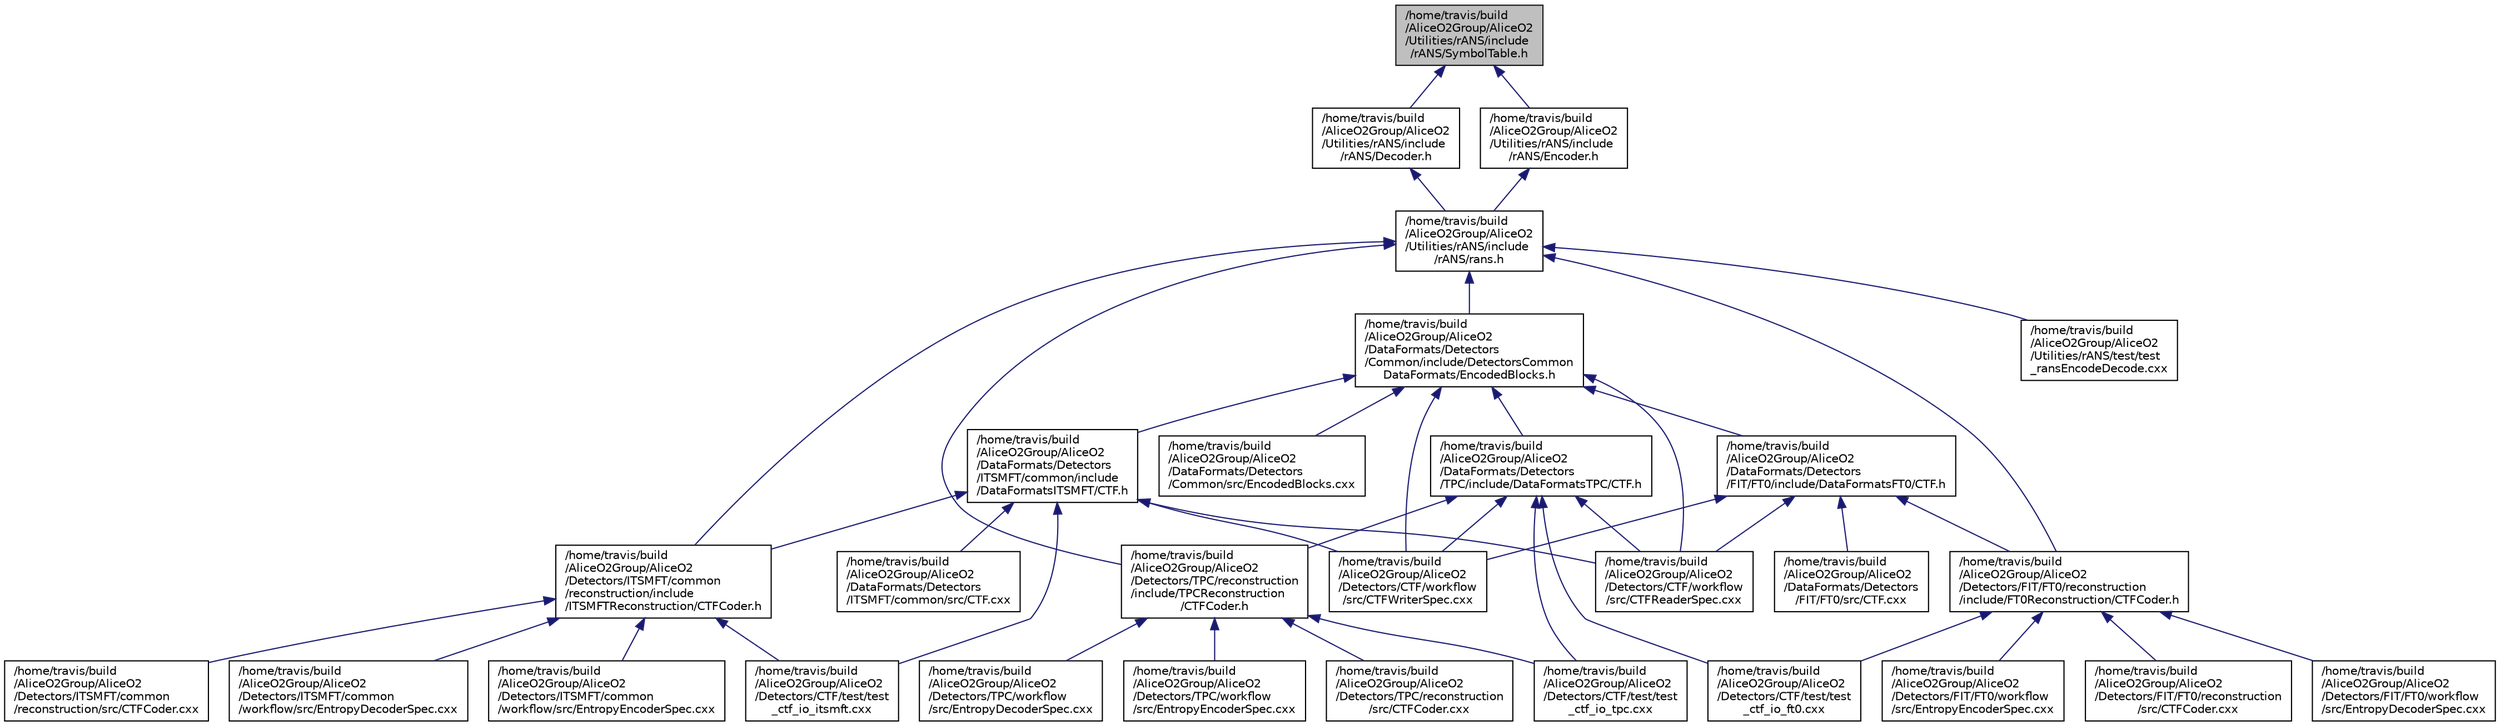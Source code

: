 digraph "/home/travis/build/AliceO2Group/AliceO2/Utilities/rANS/include/rANS/SymbolTable.h"
{
 // INTERACTIVE_SVG=YES
  bgcolor="transparent";
  edge [fontname="Helvetica",fontsize="10",labelfontname="Helvetica",labelfontsize="10"];
  node [fontname="Helvetica",fontsize="10",shape=record];
  Node14 [label="/home/travis/build\l/AliceO2Group/AliceO2\l/Utilities/rANS/include\l/rANS/SymbolTable.h",height=0.2,width=0.4,color="black", fillcolor="grey75", style="filled", fontcolor="black"];
  Node14 -> Node15 [dir="back",color="midnightblue",fontsize="10",style="solid",fontname="Helvetica"];
  Node15 [label="/home/travis/build\l/AliceO2Group/AliceO2\l/Utilities/rANS/include\l/rANS/Decoder.h",height=0.2,width=0.4,color="black",URL="$dc/d62/Utilities_2rANS_2include_2rANS_2Decoder_8h.html"];
  Node15 -> Node16 [dir="back",color="midnightblue",fontsize="10",style="solid",fontname="Helvetica"];
  Node16 [label="/home/travis/build\l/AliceO2Group/AliceO2\l/Utilities/rANS/include\l/rANS/rans.h",height=0.2,width=0.4,color="black",URL="$d4/de7/rans_8h.html",tooltip="header for public api "];
  Node16 -> Node17 [dir="back",color="midnightblue",fontsize="10",style="solid",fontname="Helvetica"];
  Node17 [label="/home/travis/build\l/AliceO2Group/AliceO2\l/DataFormats/Detectors\l/Common/include/DetectorsCommon\lDataFormats/EncodedBlocks.h",height=0.2,width=0.4,color="black",URL="$da/d91/EncodedBlocks_8h.html"];
  Node17 -> Node18 [dir="back",color="midnightblue",fontsize="10",style="solid",fontname="Helvetica"];
  Node18 [label="/home/travis/build\l/AliceO2Group/AliceO2\l/DataFormats/Detectors\l/Common/src/EncodedBlocks.cxx",height=0.2,width=0.4,color="black",URL="$d2/dd6/EncodedBlocks_8cxx.html"];
  Node17 -> Node19 [dir="back",color="midnightblue",fontsize="10",style="solid",fontname="Helvetica"];
  Node19 [label="/home/travis/build\l/AliceO2Group/AliceO2\l/DataFormats/Detectors\l/FIT/FT0/include/DataFormatsFT0/CTF.h",height=0.2,width=0.4,color="black",URL="$d1/d77/FIT_2FT0_2include_2DataFormatsFT0_2CTF_8h.html"];
  Node19 -> Node20 [dir="back",color="midnightblue",fontsize="10",style="solid",fontname="Helvetica"];
  Node20 [label="/home/travis/build\l/AliceO2Group/AliceO2\l/DataFormats/Detectors\l/FIT/FT0/src/CTF.cxx",height=0.2,width=0.4,color="black",URL="$da/dfa/FIT_2FT0_2src_2CTF_8cxx.html"];
  Node19 -> Node21 [dir="back",color="midnightblue",fontsize="10",style="solid",fontname="Helvetica"];
  Node21 [label="/home/travis/build\l/AliceO2Group/AliceO2\l/Detectors/CTF/workflow\l/src/CTFReaderSpec.cxx",height=0.2,width=0.4,color="black",URL="$d8/d12/CTFReaderSpec_8cxx.html"];
  Node19 -> Node22 [dir="back",color="midnightblue",fontsize="10",style="solid",fontname="Helvetica"];
  Node22 [label="/home/travis/build\l/AliceO2Group/AliceO2\l/Detectors/CTF/workflow\l/src/CTFWriterSpec.cxx",height=0.2,width=0.4,color="black",URL="$d4/dd7/CTFWriterSpec_8cxx.html"];
  Node19 -> Node23 [dir="back",color="midnightblue",fontsize="10",style="solid",fontname="Helvetica"];
  Node23 [label="/home/travis/build\l/AliceO2Group/AliceO2\l/Detectors/FIT/FT0/reconstruction\l/include/FT0Reconstruction/CTFCoder.h",height=0.2,width=0.4,color="black",URL="$da/ddf/FIT_2FT0_2reconstruction_2include_2FT0Reconstruction_2CTFCoder_8h.html"];
  Node23 -> Node24 [dir="back",color="midnightblue",fontsize="10",style="solid",fontname="Helvetica"];
  Node24 [label="/home/travis/build\l/AliceO2Group/AliceO2\l/Detectors/CTF/test/test\l_ctf_io_ft0.cxx",height=0.2,width=0.4,color="black",URL="$d3/d53/test__ctf__io__ft0_8cxx.html"];
  Node23 -> Node25 [dir="back",color="midnightblue",fontsize="10",style="solid",fontname="Helvetica"];
  Node25 [label="/home/travis/build\l/AliceO2Group/AliceO2\l/Detectors/FIT/FT0/reconstruction\l/src/CTFCoder.cxx",height=0.2,width=0.4,color="black",URL="$d7/d9d/FIT_2FT0_2reconstruction_2src_2CTFCoder_8cxx.html"];
  Node23 -> Node26 [dir="back",color="midnightblue",fontsize="10",style="solid",fontname="Helvetica"];
  Node26 [label="/home/travis/build\l/AliceO2Group/AliceO2\l/Detectors/FIT/FT0/workflow\l/src/EntropyDecoderSpec.cxx",height=0.2,width=0.4,color="black",URL="$d5/de7/FIT_2FT0_2workflow_2src_2EntropyDecoderSpec_8cxx.html"];
  Node23 -> Node27 [dir="back",color="midnightblue",fontsize="10",style="solid",fontname="Helvetica"];
  Node27 [label="/home/travis/build\l/AliceO2Group/AliceO2\l/Detectors/FIT/FT0/workflow\l/src/EntropyEncoderSpec.cxx",height=0.2,width=0.4,color="black",URL="$de/db3/FIT_2FT0_2workflow_2src_2EntropyEncoderSpec_8cxx.html"];
  Node17 -> Node28 [dir="back",color="midnightblue",fontsize="10",style="solid",fontname="Helvetica"];
  Node28 [label="/home/travis/build\l/AliceO2Group/AliceO2\l/DataFormats/Detectors\l/ITSMFT/common/include\l/DataFormatsITSMFT/CTF.h",height=0.2,width=0.4,color="black",URL="$dc/d8e/ITSMFT_2common_2include_2DataFormatsITSMFT_2CTF_8h.html"];
  Node28 -> Node29 [dir="back",color="midnightblue",fontsize="10",style="solid",fontname="Helvetica"];
  Node29 [label="/home/travis/build\l/AliceO2Group/AliceO2\l/DataFormats/Detectors\l/ITSMFT/common/src/CTF.cxx",height=0.2,width=0.4,color="black",URL="$d0/d9d/ITSMFT_2common_2src_2CTF_8cxx.html"];
  Node28 -> Node30 [dir="back",color="midnightblue",fontsize="10",style="solid",fontname="Helvetica"];
  Node30 [label="/home/travis/build\l/AliceO2Group/AliceO2\l/Detectors/CTF/test/test\l_ctf_io_itsmft.cxx",height=0.2,width=0.4,color="black",URL="$db/db0/test__ctf__io__itsmft_8cxx.html"];
  Node28 -> Node21 [dir="back",color="midnightblue",fontsize="10",style="solid",fontname="Helvetica"];
  Node28 -> Node22 [dir="back",color="midnightblue",fontsize="10",style="solid",fontname="Helvetica"];
  Node28 -> Node31 [dir="back",color="midnightblue",fontsize="10",style="solid",fontname="Helvetica"];
  Node31 [label="/home/travis/build\l/AliceO2Group/AliceO2\l/Detectors/ITSMFT/common\l/reconstruction/include\l/ITSMFTReconstruction/CTFCoder.h",height=0.2,width=0.4,color="black",URL="$d4/d81/ITSMFT_2common_2reconstruction_2include_2ITSMFTReconstruction_2CTFCoder_8h.html"];
  Node31 -> Node30 [dir="back",color="midnightblue",fontsize="10",style="solid",fontname="Helvetica"];
  Node31 -> Node32 [dir="back",color="midnightblue",fontsize="10",style="solid",fontname="Helvetica"];
  Node32 [label="/home/travis/build\l/AliceO2Group/AliceO2\l/Detectors/ITSMFT/common\l/reconstruction/src/CTFCoder.cxx",height=0.2,width=0.4,color="black",URL="$d0/d07/ITSMFT_2common_2reconstruction_2src_2CTFCoder_8cxx.html"];
  Node31 -> Node33 [dir="back",color="midnightblue",fontsize="10",style="solid",fontname="Helvetica"];
  Node33 [label="/home/travis/build\l/AliceO2Group/AliceO2\l/Detectors/ITSMFT/common\l/workflow/src/EntropyDecoderSpec.cxx",height=0.2,width=0.4,color="black",URL="$d8/d02/ITSMFT_2common_2workflow_2src_2EntropyDecoderSpec_8cxx.html"];
  Node31 -> Node34 [dir="back",color="midnightblue",fontsize="10",style="solid",fontname="Helvetica"];
  Node34 [label="/home/travis/build\l/AliceO2Group/AliceO2\l/Detectors/ITSMFT/common\l/workflow/src/EntropyEncoderSpec.cxx",height=0.2,width=0.4,color="black",URL="$d5/d11/ITSMFT_2common_2workflow_2src_2EntropyEncoderSpec_8cxx.html"];
  Node17 -> Node35 [dir="back",color="midnightblue",fontsize="10",style="solid",fontname="Helvetica"];
  Node35 [label="/home/travis/build\l/AliceO2Group/AliceO2\l/DataFormats/Detectors\l/TPC/include/DataFormatsTPC/CTF.h",height=0.2,width=0.4,color="black",URL="$d8/d9c/TPC_2include_2DataFormatsTPC_2CTF_8h.html"];
  Node35 -> Node24 [dir="back",color="midnightblue",fontsize="10",style="solid",fontname="Helvetica"];
  Node35 -> Node36 [dir="back",color="midnightblue",fontsize="10",style="solid",fontname="Helvetica"];
  Node36 [label="/home/travis/build\l/AliceO2Group/AliceO2\l/Detectors/CTF/test/test\l_ctf_io_tpc.cxx",height=0.2,width=0.4,color="black",URL="$df/d43/test__ctf__io__tpc_8cxx.html"];
  Node35 -> Node21 [dir="back",color="midnightblue",fontsize="10",style="solid",fontname="Helvetica"];
  Node35 -> Node22 [dir="back",color="midnightblue",fontsize="10",style="solid",fontname="Helvetica"];
  Node35 -> Node37 [dir="back",color="midnightblue",fontsize="10",style="solid",fontname="Helvetica"];
  Node37 [label="/home/travis/build\l/AliceO2Group/AliceO2\l/Detectors/TPC/reconstruction\l/include/TPCReconstruction\l/CTFCoder.h",height=0.2,width=0.4,color="black",URL="$d9/de3/TPC_2reconstruction_2include_2TPCReconstruction_2CTFCoder_8h.html"];
  Node37 -> Node36 [dir="back",color="midnightblue",fontsize="10",style="solid",fontname="Helvetica"];
  Node37 -> Node38 [dir="back",color="midnightblue",fontsize="10",style="solid",fontname="Helvetica"];
  Node38 [label="/home/travis/build\l/AliceO2Group/AliceO2\l/Detectors/TPC/reconstruction\l/src/CTFCoder.cxx",height=0.2,width=0.4,color="black",URL="$d4/d51/TPC_2reconstruction_2src_2CTFCoder_8cxx.html"];
  Node37 -> Node39 [dir="back",color="midnightblue",fontsize="10",style="solid",fontname="Helvetica"];
  Node39 [label="/home/travis/build\l/AliceO2Group/AliceO2\l/Detectors/TPC/workflow\l/src/EntropyDecoderSpec.cxx",height=0.2,width=0.4,color="black",URL="$db/d6d/TPC_2workflow_2src_2EntropyDecoderSpec_8cxx.html"];
  Node37 -> Node40 [dir="back",color="midnightblue",fontsize="10",style="solid",fontname="Helvetica"];
  Node40 [label="/home/travis/build\l/AliceO2Group/AliceO2\l/Detectors/TPC/workflow\l/src/EntropyEncoderSpec.cxx",height=0.2,width=0.4,color="black",URL="$db/dd4/TPC_2workflow_2src_2EntropyEncoderSpec_8cxx.html"];
  Node17 -> Node21 [dir="back",color="midnightblue",fontsize="10",style="solid",fontname="Helvetica"];
  Node17 -> Node22 [dir="back",color="midnightblue",fontsize="10",style="solid",fontname="Helvetica"];
  Node16 -> Node23 [dir="back",color="midnightblue",fontsize="10",style="solid",fontname="Helvetica"];
  Node16 -> Node31 [dir="back",color="midnightblue",fontsize="10",style="solid",fontname="Helvetica"];
  Node16 -> Node37 [dir="back",color="midnightblue",fontsize="10",style="solid",fontname="Helvetica"];
  Node16 -> Node41 [dir="back",color="midnightblue",fontsize="10",style="solid",fontname="Helvetica"];
  Node41 [label="/home/travis/build\l/AliceO2Group/AliceO2\l/Utilities/rANS/test/test\l_ransEncodeDecode.cxx",height=0.2,width=0.4,color="black",URL="$d6/d7c/test__ransEncodeDecode_8cxx.html"];
  Node14 -> Node42 [dir="back",color="midnightblue",fontsize="10",style="solid",fontname="Helvetica"];
  Node42 [label="/home/travis/build\l/AliceO2Group/AliceO2\l/Utilities/rANS/include\l/rANS/Encoder.h",height=0.2,width=0.4,color="black",URL="$dd/d74/Utilities_2rANS_2include_2rANS_2Encoder_8h.html"];
  Node42 -> Node16 [dir="back",color="midnightblue",fontsize="10",style="solid",fontname="Helvetica"];
}
